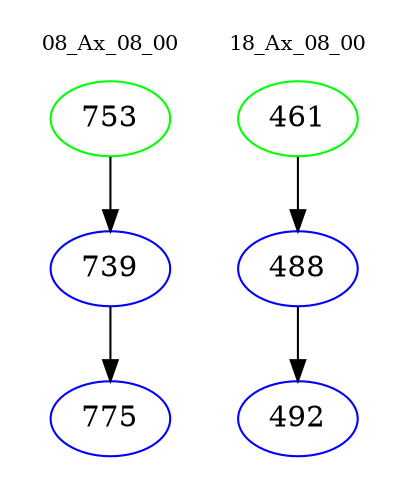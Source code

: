 digraph{
subgraph cluster_0 {
color = white
label = "08_Ax_08_00";
fontsize=10;
T0_753 [label="753", color="green"]
T0_753 -> T0_739 [color="black"]
T0_739 [label="739", color="blue"]
T0_739 -> T0_775 [color="black"]
T0_775 [label="775", color="blue"]
}
subgraph cluster_1 {
color = white
label = "18_Ax_08_00";
fontsize=10;
T1_461 [label="461", color="green"]
T1_461 -> T1_488 [color="black"]
T1_488 [label="488", color="blue"]
T1_488 -> T1_492 [color="black"]
T1_492 [label="492", color="blue"]
}
}
